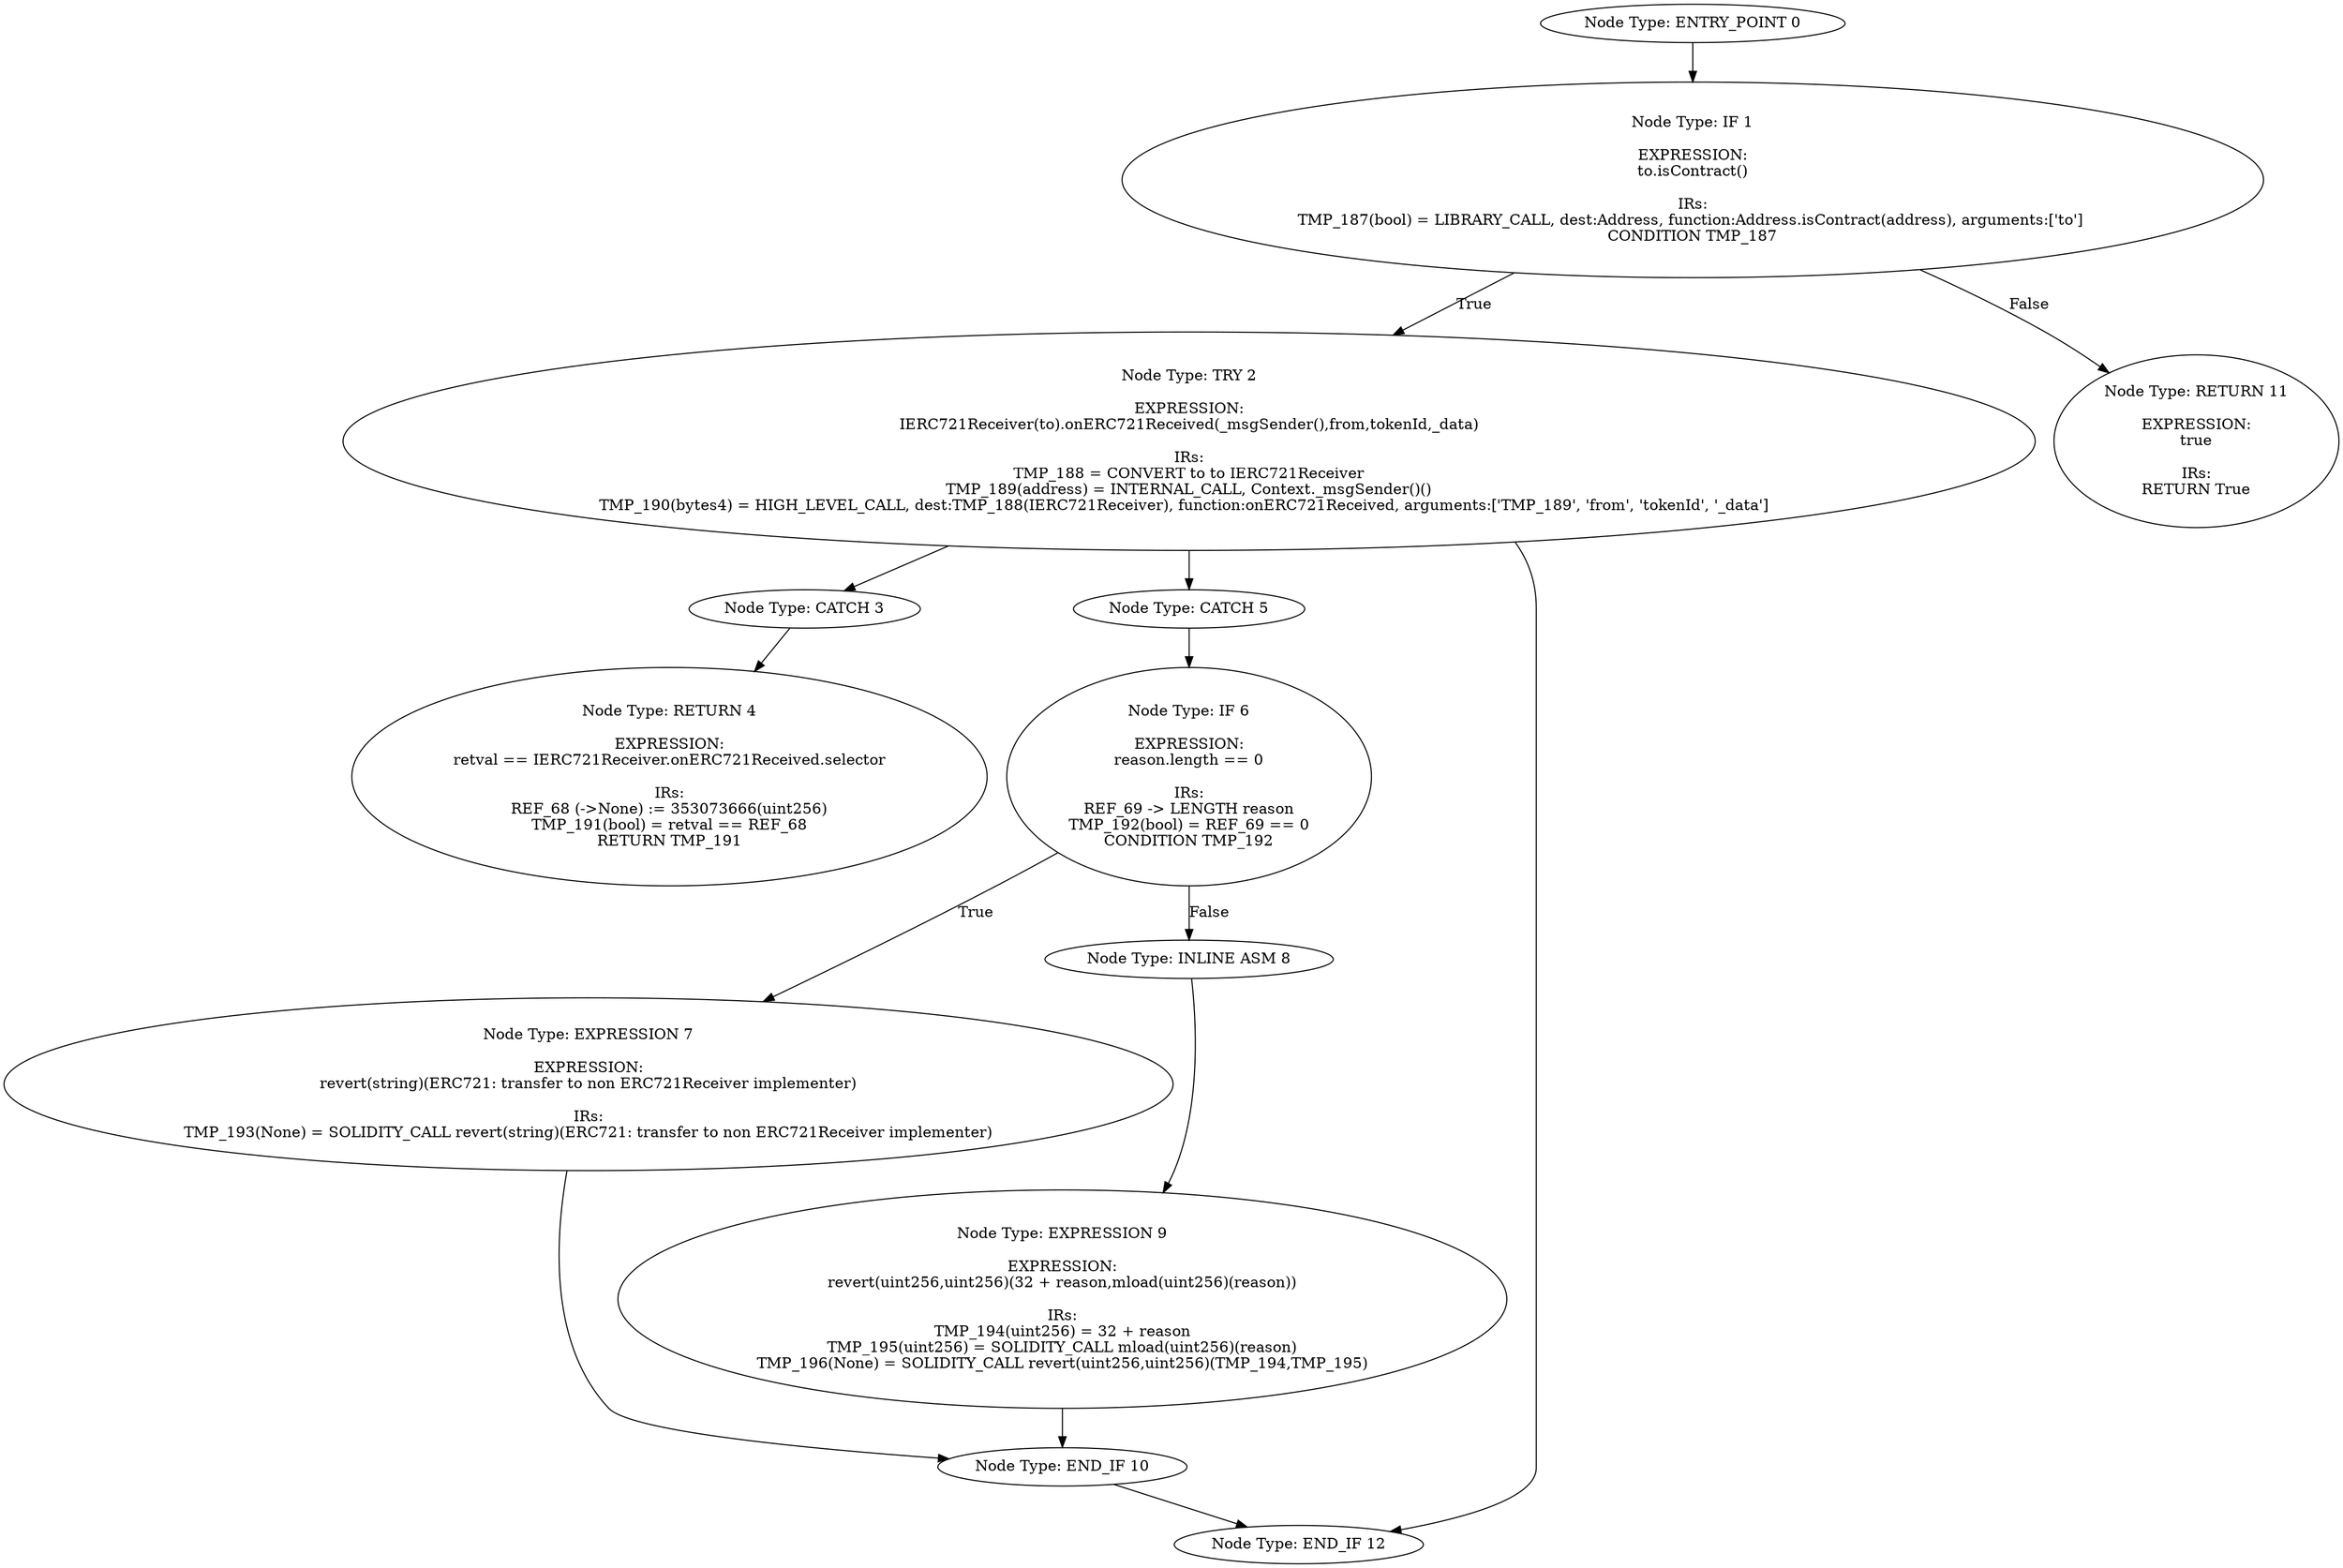 digraph{
0[label="Node Type: ENTRY_POINT 0
"];
0->1;
1[label="Node Type: IF 1

EXPRESSION:
to.isContract()

IRs:
TMP_187(bool) = LIBRARY_CALL, dest:Address, function:Address.isContract(address), arguments:['to'] 
CONDITION TMP_187"];
1->2[label="True"];
1->11[label="False"];
2[label="Node Type: TRY 2

EXPRESSION:
IERC721Receiver(to).onERC721Received(_msgSender(),from,tokenId,_data)

IRs:
TMP_188 = CONVERT to to IERC721Receiver
TMP_189(address) = INTERNAL_CALL, Context._msgSender()()
TMP_190(bytes4) = HIGH_LEVEL_CALL, dest:TMP_188(IERC721Receiver), function:onERC721Received, arguments:['TMP_189', 'from', 'tokenId', '_data']  "];
2->3;
2->5;
2->12;
3[label="Node Type: CATCH 3
"];
3->4;
4[label="Node Type: RETURN 4

EXPRESSION:
retval == IERC721Receiver.onERC721Received.selector

IRs:
REF_68 (->None) := 353073666(uint256)
TMP_191(bool) = retval == REF_68
RETURN TMP_191"];
5[label="Node Type: CATCH 5
"];
5->6;
6[label="Node Type: IF 6

EXPRESSION:
reason.length == 0

IRs:
REF_69 -> LENGTH reason
TMP_192(bool) = REF_69 == 0
CONDITION TMP_192"];
6->7[label="True"];
6->8[label="False"];
7[label="Node Type: EXPRESSION 7

EXPRESSION:
revert(string)(ERC721: transfer to non ERC721Receiver implementer)

IRs:
TMP_193(None) = SOLIDITY_CALL revert(string)(ERC721: transfer to non ERC721Receiver implementer)"];
7->10;
8[label="Node Type: INLINE ASM 8
"];
8->9;
9[label="Node Type: EXPRESSION 9

EXPRESSION:
revert(uint256,uint256)(32 + reason,mload(uint256)(reason))

IRs:
TMP_194(uint256) = 32 + reason
TMP_195(uint256) = SOLIDITY_CALL mload(uint256)(reason)
TMP_196(None) = SOLIDITY_CALL revert(uint256,uint256)(TMP_194,TMP_195)"];
9->10;
10[label="Node Type: END_IF 10
"];
10->12;
11[label="Node Type: RETURN 11

EXPRESSION:
true

IRs:
RETURN True"];
12[label="Node Type: END_IF 12
"];
}
